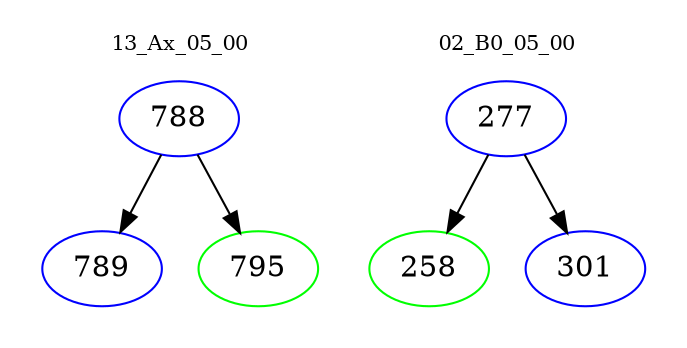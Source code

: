 digraph{
subgraph cluster_0 {
color = white
label = "13_Ax_05_00";
fontsize=10;
T0_788 [label="788", color="blue"]
T0_788 -> T0_789 [color="black"]
T0_789 [label="789", color="blue"]
T0_788 -> T0_795 [color="black"]
T0_795 [label="795", color="green"]
}
subgraph cluster_1 {
color = white
label = "02_B0_05_00";
fontsize=10;
T1_277 [label="277", color="blue"]
T1_277 -> T1_258 [color="black"]
T1_258 [label="258", color="green"]
T1_277 -> T1_301 [color="black"]
T1_301 [label="301", color="blue"]
}
}
